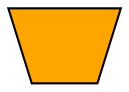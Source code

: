 digraph G{
  testnode [label="",shape="invtrapezium",style=filled,fontcolor=black,fillcolor=orange,color=black];
}